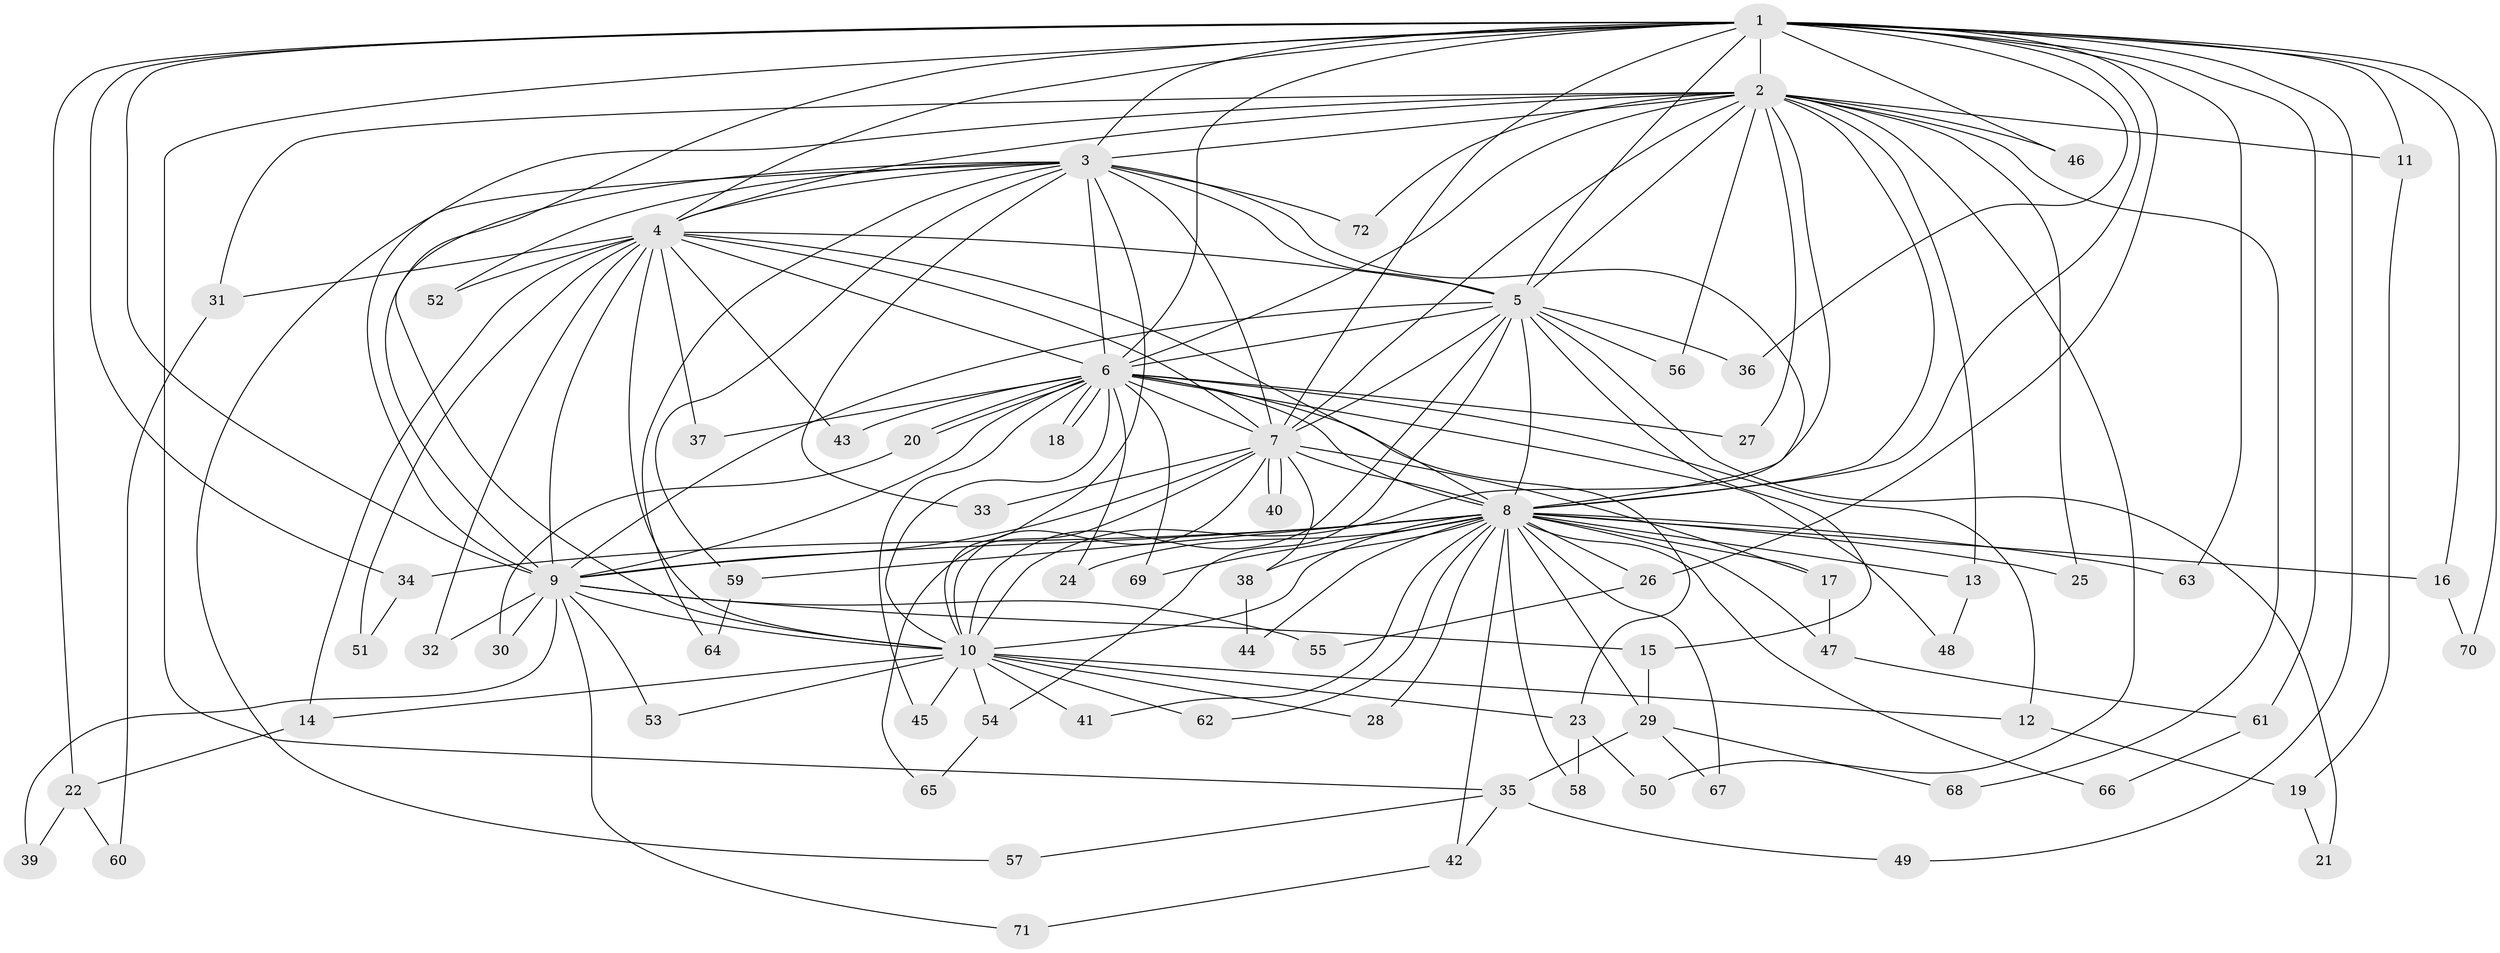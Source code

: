 // coarse degree distribution, {21: 0.021739130434782608, 3: 0.2826086956521739, 2: 0.391304347826087, 14: 0.021739130434782608, 12: 0.043478260869565216, 4: 0.08695652173913043, 1: 0.043478260869565216, 18: 0.021739130434782608, 17: 0.021739130434782608, 13: 0.021739130434782608, 25: 0.021739130434782608, 11: 0.021739130434782608}
// Generated by graph-tools (version 1.1) at 2025/36/03/04/25 23:36:28]
// undirected, 72 vertices, 169 edges
graph export_dot {
  node [color=gray90,style=filled];
  1;
  2;
  3;
  4;
  5;
  6;
  7;
  8;
  9;
  10;
  11;
  12;
  13;
  14;
  15;
  16;
  17;
  18;
  19;
  20;
  21;
  22;
  23;
  24;
  25;
  26;
  27;
  28;
  29;
  30;
  31;
  32;
  33;
  34;
  35;
  36;
  37;
  38;
  39;
  40;
  41;
  42;
  43;
  44;
  45;
  46;
  47;
  48;
  49;
  50;
  51;
  52;
  53;
  54;
  55;
  56;
  57;
  58;
  59;
  60;
  61;
  62;
  63;
  64;
  65;
  66;
  67;
  68;
  69;
  70;
  71;
  72;
  1 -- 2;
  1 -- 3;
  1 -- 4;
  1 -- 5;
  1 -- 6;
  1 -- 7;
  1 -- 8;
  1 -- 9;
  1 -- 10;
  1 -- 11;
  1 -- 16;
  1 -- 22;
  1 -- 26;
  1 -- 34;
  1 -- 35;
  1 -- 36;
  1 -- 46;
  1 -- 49;
  1 -- 61;
  1 -- 63;
  1 -- 70;
  2 -- 3;
  2 -- 4;
  2 -- 5;
  2 -- 6;
  2 -- 7;
  2 -- 8;
  2 -- 9;
  2 -- 10;
  2 -- 11;
  2 -- 13;
  2 -- 25;
  2 -- 27;
  2 -- 31;
  2 -- 46;
  2 -- 50;
  2 -- 56;
  2 -- 68;
  2 -- 72;
  3 -- 4;
  3 -- 5;
  3 -- 6;
  3 -- 7;
  3 -- 8;
  3 -- 9;
  3 -- 10;
  3 -- 33;
  3 -- 52;
  3 -- 57;
  3 -- 59;
  3 -- 64;
  3 -- 72;
  4 -- 5;
  4 -- 6;
  4 -- 7;
  4 -- 8;
  4 -- 9;
  4 -- 10;
  4 -- 14;
  4 -- 31;
  4 -- 32;
  4 -- 37;
  4 -- 43;
  4 -- 51;
  4 -- 52;
  5 -- 6;
  5 -- 7;
  5 -- 8;
  5 -- 9;
  5 -- 10;
  5 -- 15;
  5 -- 21;
  5 -- 36;
  5 -- 54;
  5 -- 56;
  6 -- 7;
  6 -- 8;
  6 -- 9;
  6 -- 10;
  6 -- 12;
  6 -- 18;
  6 -- 18;
  6 -- 20;
  6 -- 20;
  6 -- 23;
  6 -- 24;
  6 -- 27;
  6 -- 37;
  6 -- 43;
  6 -- 45;
  6 -- 48;
  6 -- 69;
  7 -- 8;
  7 -- 9;
  7 -- 10;
  7 -- 17;
  7 -- 33;
  7 -- 38;
  7 -- 40;
  7 -- 40;
  7 -- 65;
  8 -- 9;
  8 -- 10;
  8 -- 13;
  8 -- 16;
  8 -- 17;
  8 -- 24;
  8 -- 25;
  8 -- 26;
  8 -- 28;
  8 -- 29;
  8 -- 34;
  8 -- 38;
  8 -- 41;
  8 -- 42;
  8 -- 44;
  8 -- 47;
  8 -- 58;
  8 -- 59;
  8 -- 62;
  8 -- 63;
  8 -- 66;
  8 -- 67;
  8 -- 69;
  9 -- 10;
  9 -- 15;
  9 -- 30;
  9 -- 32;
  9 -- 39;
  9 -- 53;
  9 -- 55;
  9 -- 71;
  10 -- 12;
  10 -- 14;
  10 -- 23;
  10 -- 28;
  10 -- 41;
  10 -- 45;
  10 -- 53;
  10 -- 54;
  10 -- 62;
  11 -- 19;
  12 -- 19;
  13 -- 48;
  14 -- 22;
  15 -- 29;
  16 -- 70;
  17 -- 47;
  19 -- 21;
  20 -- 30;
  22 -- 39;
  22 -- 60;
  23 -- 50;
  23 -- 58;
  26 -- 55;
  29 -- 35;
  29 -- 67;
  29 -- 68;
  31 -- 60;
  34 -- 51;
  35 -- 42;
  35 -- 49;
  35 -- 57;
  38 -- 44;
  42 -- 71;
  47 -- 61;
  54 -- 65;
  59 -- 64;
  61 -- 66;
}
